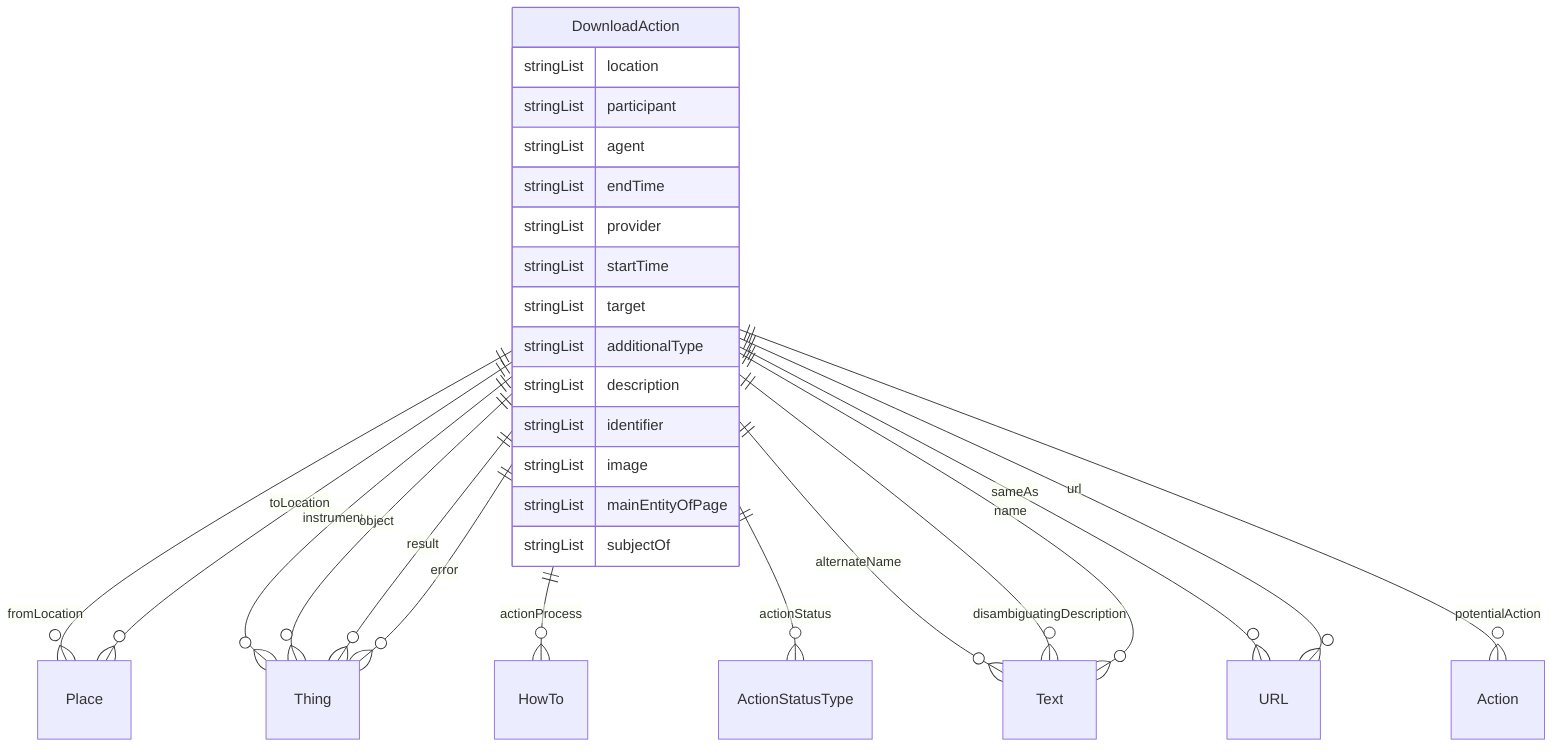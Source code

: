 erDiagram
DownloadAction {
    stringList location  
    stringList participant  
    stringList agent  
    stringList endTime  
    stringList provider  
    stringList startTime  
    stringList target  
    stringList additionalType  
    stringList description  
    stringList identifier  
    stringList image  
    stringList mainEntityOfPage  
    stringList subjectOf  
}

DownloadAction ||--}o Place : "fromLocation"
DownloadAction ||--}o Place : "toLocation"
DownloadAction ||--}o Thing : "instrument"
DownloadAction ||--}o Thing : "object"
DownloadAction ||--}o Thing : "result"
DownloadAction ||--}o HowTo : "actionProcess"
DownloadAction ||--}o ActionStatusType : "actionStatus"
DownloadAction ||--}o Thing : "error"
DownloadAction ||--}o Text : "alternateName"
DownloadAction ||--}o Text : "disambiguatingDescription"
DownloadAction ||--}o Text : "name"
DownloadAction ||--}o URL : "sameAs"
DownloadAction ||--}o Action : "potentialAction"
DownloadAction ||--}o URL : "url"